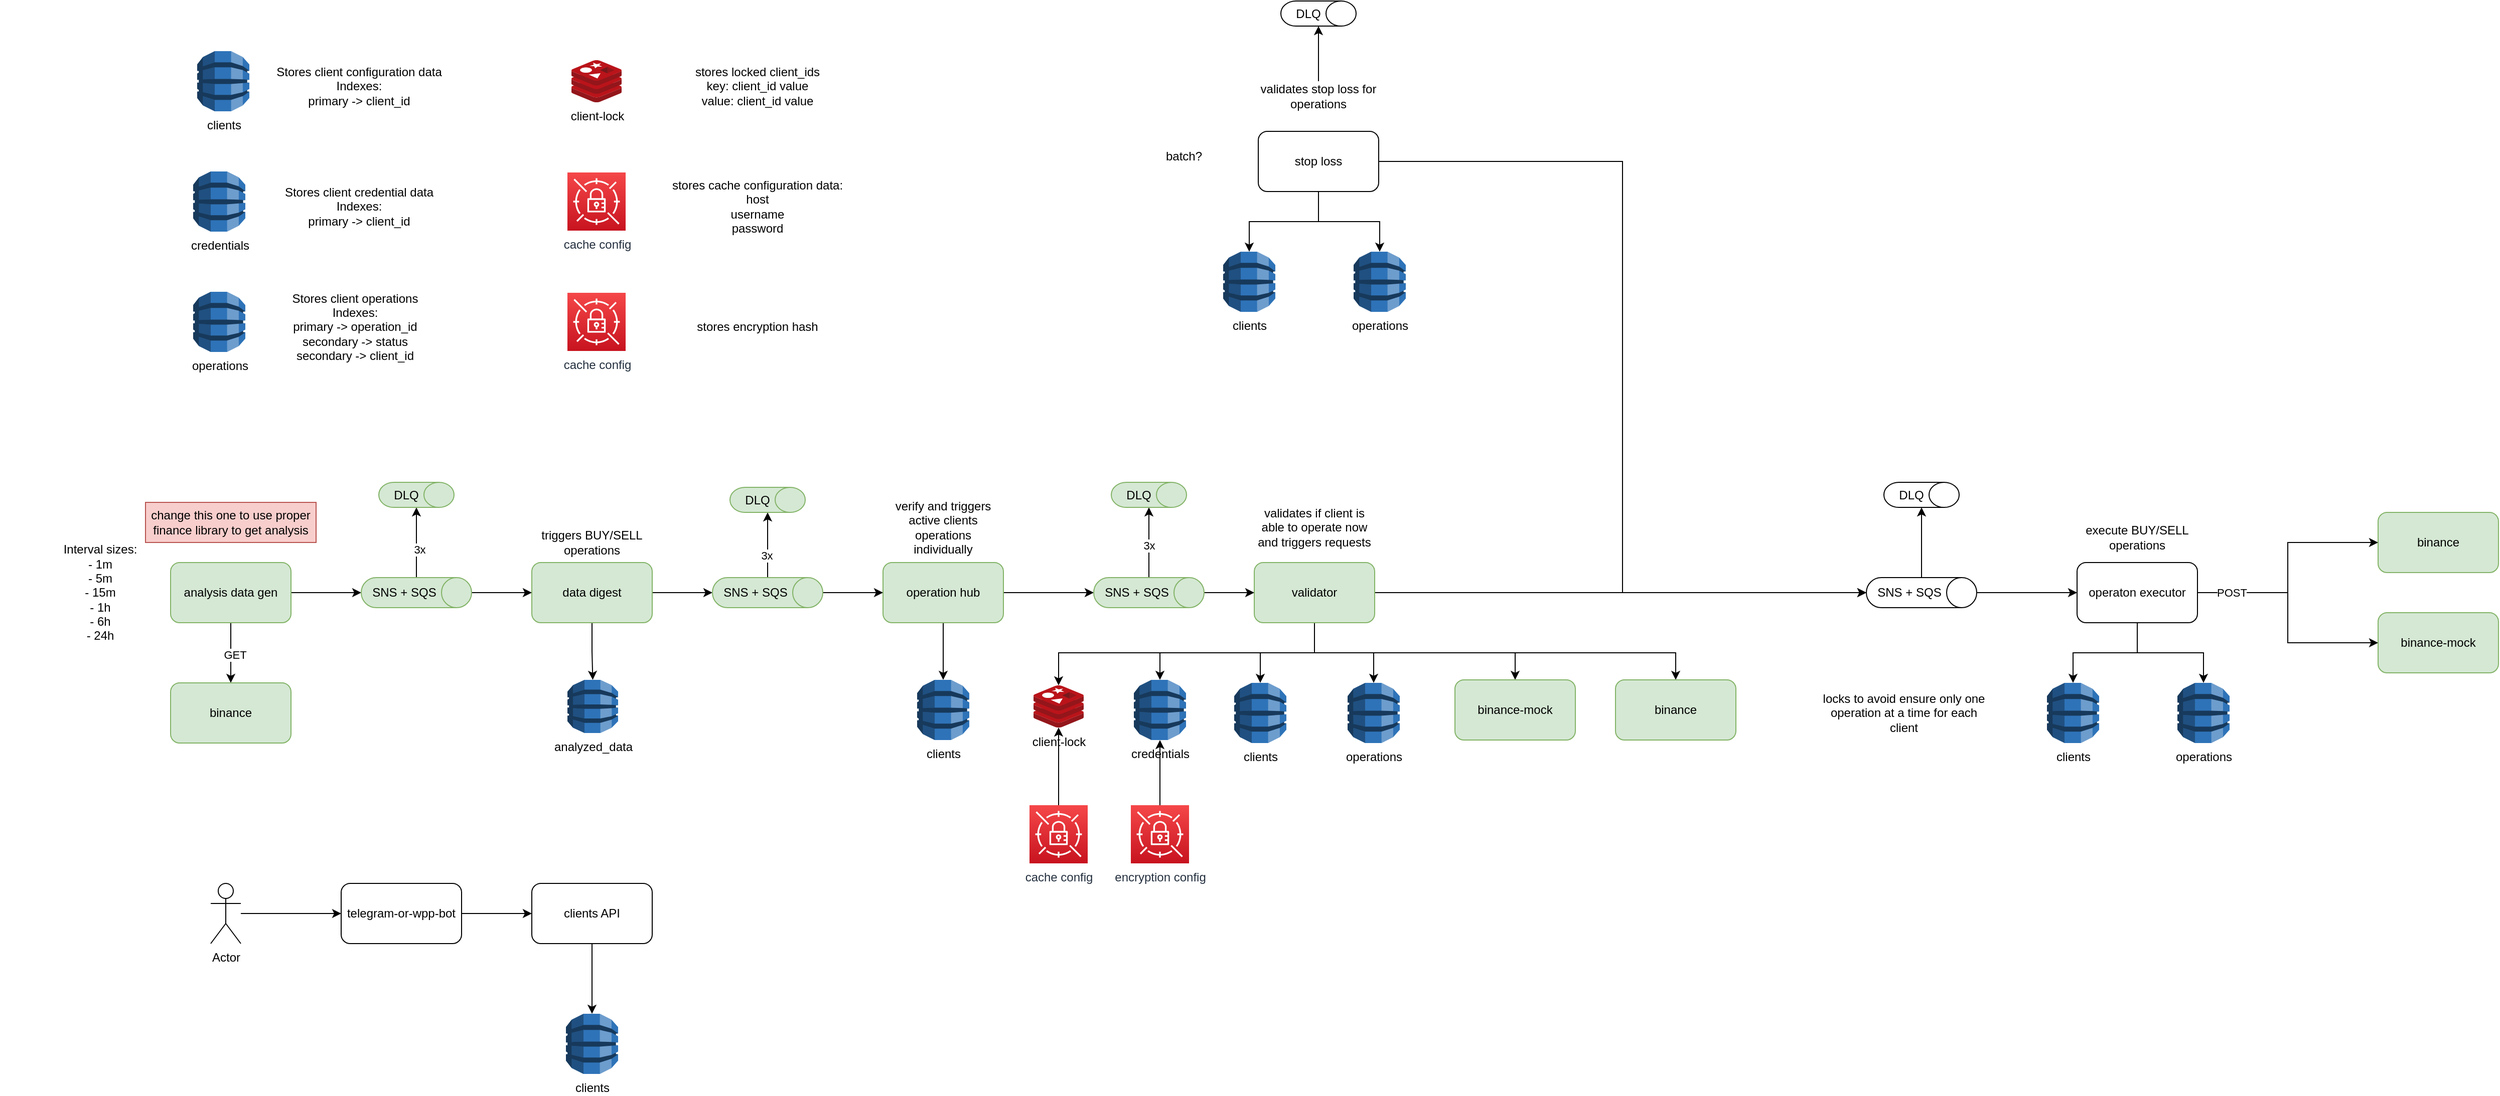 <mxfile version="20.3.0" type="device"><diagram id="hMLgUNgtjif-WWjUYNgA" name="Page-1"><mxGraphModel dx="2276" dy="1977" grid="1" gridSize="10" guides="1" tooltips="1" connect="1" arrows="1" fold="1" page="1" pageScale="1" pageWidth="850" pageHeight="1100" math="0" shadow="0"><root><mxCell id="0"/><mxCell id="1" parent="0"/><mxCell id="lZ36Bs9J8MROvfTwoeam-36" value="" style="edgeStyle=orthogonalEdgeStyle;rounded=0;orthogonalLoop=1;jettySize=auto;html=1;" parent="1" source="lZ36Bs9J8MROvfTwoeam-1" target="lZ36Bs9J8MROvfTwoeam-35" edge="1"><mxGeometry relative="1" as="geometry"/></mxCell><mxCell id="lZ36Bs9J8MROvfTwoeam-54" value="" style="edgeStyle=orthogonalEdgeStyle;rounded=0;orthogonalLoop=1;jettySize=auto;html=1;" parent="1" source="lZ36Bs9J8MROvfTwoeam-1" target="lZ36Bs9J8MROvfTwoeam-49" edge="1"><mxGeometry relative="1" as="geometry"/></mxCell><mxCell id="lZ36Bs9J8MROvfTwoeam-55" value="GET" style="edgeLabel;html=1;align=center;verticalAlign=middle;resizable=0;points=[];" parent="lZ36Bs9J8MROvfTwoeam-54" vertex="1" connectable="0"><mxGeometry x="0.067" y="4" relative="1" as="geometry"><mxPoint as="offset"/></mxGeometry></mxCell><mxCell id="lZ36Bs9J8MROvfTwoeam-1" value="analysis data gen" style="rounded=1;whiteSpace=wrap;html=1;fillColor=#d5e8d4;strokeColor=#82b366;" parent="1" vertex="1"><mxGeometry x="-120" y="200" width="120" height="60" as="geometry"/></mxCell><mxCell id="lZ36Bs9J8MROvfTwoeam-4" value="binance" style="rounded=1;whiteSpace=wrap;html=1;fillColor=#d5e8d4;strokeColor=#82b366;" parent="1" vertex="1"><mxGeometry x="2080" y="150" width="120" height="60" as="geometry"/></mxCell><mxCell id="lZ36Bs9J8MROvfTwoeam-5" value="binance-mock" style="rounded=1;whiteSpace=wrap;html=1;fillColor=#d5e8d4;strokeColor=#82b366;" parent="1" vertex="1"><mxGeometry x="2080" y="250" width="120" height="60" as="geometry"/></mxCell><mxCell id="UI1R-FcSzvNhwxykK-cz-34" style="edgeStyle=orthogonalEdgeStyle;rounded=0;orthogonalLoop=1;jettySize=auto;html=1;entryX=0.5;entryY=1;entryDx=0;entryDy=0;entryPerimeter=0;" parent="1" source="lZ36Bs9J8MROvfTwoeam-6" target="lZ36Bs9J8MROvfTwoeam-34" edge="1"><mxGeometry relative="1" as="geometry"/></mxCell><mxCell id="D4eP5Bb9UhsCD9mlwd0l-25" style="edgeStyle=orthogonalEdgeStyle;rounded=0;orthogonalLoop=1;jettySize=auto;html=1;" parent="1" source="lZ36Bs9J8MROvfTwoeam-6" target="D4eP5Bb9UhsCD9mlwd0l-22" edge="1"><mxGeometry relative="1" as="geometry"/></mxCell><mxCell id="lZ36Bs9J8MROvfTwoeam-6" value="data digest" style="rounded=1;whiteSpace=wrap;html=1;fillColor=#d5e8d4;strokeColor=#82b366;" parent="1" vertex="1"><mxGeometry x="240" y="200" width="120" height="60" as="geometry"/></mxCell><mxCell id="lZ36Bs9J8MROvfTwoeam-12" value="triggers BUY/SELL operations" style="text;html=1;strokeColor=none;fillColor=none;align=center;verticalAlign=middle;whiteSpace=wrap;rounded=0;" parent="1" vertex="1"><mxGeometry x="240" y="165" width="120" height="30" as="geometry"/></mxCell><mxCell id="UG75-Rjxd3EIHa-zDvTt-28" style="edgeStyle=orthogonalEdgeStyle;rounded=0;orthogonalLoop=1;jettySize=auto;html=1;entryX=0.5;entryY=1;entryDx=0;entryDy=0;entryPerimeter=0;" parent="1" source="lZ36Bs9J8MROvfTwoeam-14" target="UG75-Rjxd3EIHa-zDvTt-25" edge="1"><mxGeometry relative="1" as="geometry"/></mxCell><mxCell id="SAfdWmoDAOjvnvIbct6x-4" style="edgeStyle=orthogonalEdgeStyle;rounded=0;orthogonalLoop=1;jettySize=auto;html=1;" parent="1" source="lZ36Bs9J8MROvfTwoeam-14" target="SAfdWmoDAOjvnvIbct6x-3" edge="1"><mxGeometry relative="1" as="geometry"/></mxCell><mxCell id="lZ36Bs9J8MROvfTwoeam-14" value="operation hub" style="rounded=1;whiteSpace=wrap;html=1;fillColor=#d5e8d4;strokeColor=#82b366;" parent="1" vertex="1"><mxGeometry x="590" y="200" width="120" height="60" as="geometry"/></mxCell><mxCell id="lZ36Bs9J8MROvfTwoeam-15" value="verify and triggers active clients operations individually" style="text;html=1;strokeColor=none;fillColor=none;align=center;verticalAlign=middle;whiteSpace=wrap;rounded=0;" parent="1" vertex="1"><mxGeometry x="590" y="150" width="120" height="30" as="geometry"/></mxCell><mxCell id="lZ36Bs9J8MROvfTwoeam-23" style="edgeStyle=orthogonalEdgeStyle;rounded=0;orthogonalLoop=1;jettySize=auto;html=1;entryX=0;entryY=0.5;entryDx=0;entryDy=0;" parent="1" source="lZ36Bs9J8MROvfTwoeam-20" target="lZ36Bs9J8MROvfTwoeam-4" edge="1"><mxGeometry relative="1" as="geometry"/></mxCell><mxCell id="lZ36Bs9J8MROvfTwoeam-24" style="edgeStyle=orthogonalEdgeStyle;rounded=0;orthogonalLoop=1;jettySize=auto;html=1;" parent="1" source="lZ36Bs9J8MROvfTwoeam-20" target="lZ36Bs9J8MROvfTwoeam-5" edge="1"><mxGeometry relative="1" as="geometry"/></mxCell><mxCell id="lZ36Bs9J8MROvfTwoeam-45" value="POST" style="edgeLabel;html=1;align=center;verticalAlign=middle;resizable=0;points=[];" parent="lZ36Bs9J8MROvfTwoeam-24" vertex="1" connectable="0"><mxGeometry x="-0.706" relative="1" as="geometry"><mxPoint as="offset"/></mxGeometry></mxCell><mxCell id="lZ36Bs9J8MROvfTwoeam-60" style="edgeStyle=orthogonalEdgeStyle;rounded=0;orthogonalLoop=1;jettySize=auto;html=1;entryX=0.5;entryY=0;entryDx=0;entryDy=0;entryPerimeter=0;" parent="1" source="lZ36Bs9J8MROvfTwoeam-20" target="8S4guOrEA-ahcUByz3qr-3" edge="1"><mxGeometry relative="1" as="geometry"><mxPoint x="1895" y="320" as="targetPoint"/></mxGeometry></mxCell><mxCell id="SAfdWmoDAOjvnvIbct6x-9" style="edgeStyle=orthogonalEdgeStyle;rounded=0;orthogonalLoop=1;jettySize=auto;html=1;" parent="1" source="lZ36Bs9J8MROvfTwoeam-20" target="SAfdWmoDAOjvnvIbct6x-8" edge="1"><mxGeometry relative="1" as="geometry"/></mxCell><mxCell id="lZ36Bs9J8MROvfTwoeam-20" value="operaton executor" style="rounded=1;whiteSpace=wrap;html=1;" parent="1" vertex="1"><mxGeometry x="1780" y="200" width="120" height="60" as="geometry"/></mxCell><mxCell id="lZ36Bs9J8MROvfTwoeam-25" value="execute BUY/SELL operations" style="text;html=1;strokeColor=none;fillColor=none;align=center;verticalAlign=middle;whiteSpace=wrap;rounded=0;" parent="1" vertex="1"><mxGeometry x="1780" y="160" width="120" height="30" as="geometry"/></mxCell><mxCell id="lZ36Bs9J8MROvfTwoeam-32" value="" style="edgeStyle=orthogonalEdgeStyle;rounded=0;orthogonalLoop=1;jettySize=auto;html=1;" parent="1" source="lZ36Bs9J8MROvfTwoeam-29" target="lZ36Bs9J8MROvfTwoeam-20" edge="1"><mxGeometry relative="1" as="geometry"/></mxCell><mxCell id="oqhJ4LFCillhc6m-PmMb-17" style="edgeStyle=orthogonalEdgeStyle;rounded=0;orthogonalLoop=1;jettySize=auto;html=1;" edge="1" parent="1" source="lZ36Bs9J8MROvfTwoeam-29" target="oqhJ4LFCillhc6m-PmMb-6"><mxGeometry relative="1" as="geometry"/></mxCell><mxCell id="lZ36Bs9J8MROvfTwoeam-29" value="SNS + SQS" style="shape=cylinder3;whiteSpace=wrap;html=1;boundedLbl=1;backgroundOutline=1;size=15;direction=south;" parent="1" vertex="1"><mxGeometry x="1570" y="215" width="110" height="30" as="geometry"/></mxCell><mxCell id="lZ36Bs9J8MROvfTwoeam-41" value="" style="edgeStyle=orthogonalEdgeStyle;rounded=0;orthogonalLoop=1;jettySize=auto;html=1;" parent="1" source="lZ36Bs9J8MROvfTwoeam-34" target="lZ36Bs9J8MROvfTwoeam-14" edge="1"><mxGeometry relative="1" as="geometry"/></mxCell><mxCell id="oqhJ4LFCillhc6m-PmMb-14" style="edgeStyle=orthogonalEdgeStyle;rounded=0;orthogonalLoop=1;jettySize=auto;html=1;" edge="1" parent="1" source="lZ36Bs9J8MROvfTwoeam-34" target="oqhJ4LFCillhc6m-PmMb-4"><mxGeometry relative="1" as="geometry"/></mxCell><mxCell id="oqhJ4LFCillhc6m-PmMb-38" value="3x" style="edgeLabel;html=1;align=center;verticalAlign=middle;resizable=0;points=[];" vertex="1" connectable="0" parent="oqhJ4LFCillhc6m-PmMb-14"><mxGeometry x="-0.323" y="1" relative="1" as="geometry"><mxPoint as="offset"/></mxGeometry></mxCell><mxCell id="lZ36Bs9J8MROvfTwoeam-34" value="SNS + SQS" style="shape=cylinder3;whiteSpace=wrap;html=1;boundedLbl=1;backgroundOutline=1;size=15;direction=south;fillColor=#d5e8d4;strokeColor=#82b366;" parent="1" vertex="1"><mxGeometry x="420" y="215" width="110" height="30" as="geometry"/></mxCell><mxCell id="lZ36Bs9J8MROvfTwoeam-39" style="edgeStyle=orthogonalEdgeStyle;rounded=0;orthogonalLoop=1;jettySize=auto;html=1;entryX=0;entryY=0.5;entryDx=0;entryDy=0;" parent="1" source="lZ36Bs9J8MROvfTwoeam-35" target="lZ36Bs9J8MROvfTwoeam-6" edge="1"><mxGeometry relative="1" as="geometry"/></mxCell><mxCell id="oqhJ4LFCillhc6m-PmMb-13" style="edgeStyle=orthogonalEdgeStyle;rounded=0;orthogonalLoop=1;jettySize=auto;html=1;entryX=1;entryY=0.5;entryDx=0;entryDy=0;entryPerimeter=0;" edge="1" parent="1" source="lZ36Bs9J8MROvfTwoeam-35" target="oqhJ4LFCillhc6m-PmMb-1"><mxGeometry relative="1" as="geometry"/></mxCell><mxCell id="oqhJ4LFCillhc6m-PmMb-39" value="3x" style="edgeLabel;html=1;align=center;verticalAlign=middle;resizable=0;points=[];" vertex="1" connectable="0" parent="oqhJ4LFCillhc6m-PmMb-13"><mxGeometry x="-0.2" y="-3" relative="1" as="geometry"><mxPoint as="offset"/></mxGeometry></mxCell><mxCell id="lZ36Bs9J8MROvfTwoeam-35" value="SNS + SQS" style="shape=cylinder3;whiteSpace=wrap;html=1;boundedLbl=1;backgroundOutline=1;size=15;direction=south;fillColor=#d5e8d4;strokeColor=#82b366;" parent="1" vertex="1"><mxGeometry x="70" y="215" width="110" height="30" as="geometry"/></mxCell><mxCell id="lZ36Bs9J8MROvfTwoeam-49" value="binance" style="rounded=1;whiteSpace=wrap;html=1;fillColor=#d5e8d4;strokeColor=#82b366;" parent="1" vertex="1"><mxGeometry x="-120" y="320" width="120" height="60" as="geometry"/></mxCell><mxCell id="lZ36Bs9J8MROvfTwoeam-56" value="Interval sizes:&lt;br&gt;- 1m&lt;br&gt;- 5m&lt;br&gt;- 15m&lt;br&gt;- 1h&lt;br&gt;- 6h&lt;br&gt;- 24h" style="text;html=1;strokeColor=none;fillColor=none;align=center;verticalAlign=middle;whiteSpace=wrap;rounded=0;" parent="1" vertex="1"><mxGeometry x="-290" y="172.5" width="200" height="115" as="geometry"/></mxCell><mxCell id="SAfdWmoDAOjvnvIbct6x-15" style="edgeStyle=orthogonalEdgeStyle;rounded=0;orthogonalLoop=1;jettySize=auto;html=1;entryX=0.5;entryY=0;entryDx=0;entryDy=0;entryPerimeter=0;" parent="1" source="lZ36Bs9J8MROvfTwoeam-61" target="SAfdWmoDAOjvnvIbct6x-14" edge="1"><mxGeometry relative="1" as="geometry"/></mxCell><mxCell id="lZ36Bs9J8MROvfTwoeam-61" value="clients API" style="rounded=1;whiteSpace=wrap;html=1;" parent="1" vertex="1"><mxGeometry x="240" y="520" width="120" height="60" as="geometry"/></mxCell><mxCell id="lZ36Bs9J8MROvfTwoeam-66" style="edgeStyle=orthogonalEdgeStyle;rounded=0;orthogonalLoop=1;jettySize=auto;html=1;entryX=0;entryY=0.5;entryDx=0;entryDy=0;" parent="1" source="lZ36Bs9J8MROvfTwoeam-65" target="lZ36Bs9J8MROvfTwoeam-61" edge="1"><mxGeometry relative="1" as="geometry"/></mxCell><mxCell id="lZ36Bs9J8MROvfTwoeam-65" value="telegram-or-wpp-bot" style="rounded=1;whiteSpace=wrap;html=1;" parent="1" vertex="1"><mxGeometry x="50" y="520" width="120" height="60" as="geometry"/></mxCell><mxCell id="lZ36Bs9J8MROvfTwoeam-68" style="edgeStyle=orthogonalEdgeStyle;rounded=0;orthogonalLoop=1;jettySize=auto;html=1;entryX=0;entryY=0.5;entryDx=0;entryDy=0;" parent="1" source="lZ36Bs9J8MROvfTwoeam-67" target="lZ36Bs9J8MROvfTwoeam-65" edge="1"><mxGeometry relative="1" as="geometry"/></mxCell><mxCell id="lZ36Bs9J8MROvfTwoeam-67" value="Actor" style="shape=umlActor;verticalLabelPosition=bottom;verticalAlign=top;html=1;outlineConnect=0;" parent="1" vertex="1"><mxGeometry x="-80" y="520" width="30" height="60" as="geometry"/></mxCell><mxCell id="UG75-Rjxd3EIHa-zDvTt-21" style="edgeStyle=orthogonalEdgeStyle;rounded=0;orthogonalLoop=1;jettySize=auto;html=1;entryX=0.5;entryY=0;entryDx=0;entryDy=0;entryPerimeter=0;" parent="1" source="UG75-Rjxd3EIHa-zDvTt-22" target="8S4guOrEA-ahcUByz3qr-1" edge="1"><mxGeometry relative="1" as="geometry"><mxPoint x="1075" y="320" as="targetPoint"/></mxGeometry></mxCell><mxCell id="UG75-Rjxd3EIHa-zDvTt-29" style="edgeStyle=orthogonalEdgeStyle;rounded=0;orthogonalLoop=1;jettySize=auto;html=1;" parent="1" source="UG75-Rjxd3EIHa-zDvTt-22" target="lZ36Bs9J8MROvfTwoeam-29" edge="1"><mxGeometry relative="1" as="geometry"/></mxCell><mxCell id="D4eP5Bb9UhsCD9mlwd0l-17" style="edgeStyle=orthogonalEdgeStyle;rounded=0;orthogonalLoop=1;jettySize=auto;html=1;" parent="1" source="UG75-Rjxd3EIHa-zDvTt-22" target="D4eP5Bb9UhsCD9mlwd0l-2" edge="1"><mxGeometry relative="1" as="geometry"><Array as="points"><mxPoint x="1020" y="290"/><mxPoint x="1220" y="290"/></Array></mxGeometry></mxCell><mxCell id="D4eP5Bb9UhsCD9mlwd0l-18" style="edgeStyle=orthogonalEdgeStyle;rounded=0;orthogonalLoop=1;jettySize=auto;html=1;" parent="1" source="UG75-Rjxd3EIHa-zDvTt-22" target="D4eP5Bb9UhsCD9mlwd0l-1" edge="1"><mxGeometry relative="1" as="geometry"><Array as="points"><mxPoint x="1020" y="290"/><mxPoint x="1380" y="290"/></Array></mxGeometry></mxCell><mxCell id="SAfdWmoDAOjvnvIbct6x-2" style="edgeStyle=orthogonalEdgeStyle;rounded=0;orthogonalLoop=1;jettySize=auto;html=1;entryX=0.5;entryY=0;entryDx=0;entryDy=0;entryPerimeter=0;" parent="1" source="UG75-Rjxd3EIHa-zDvTt-22" target="SAfdWmoDAOjvnvIbct6x-1" edge="1"><mxGeometry relative="1" as="geometry"/></mxCell><mxCell id="Dnjy8tez7UQuBmQnLFI9-2" style="edgeStyle=orthogonalEdgeStyle;rounded=0;orthogonalLoop=1;jettySize=auto;html=1;entryX=0.5;entryY=0;entryDx=0;entryDy=0;entryPerimeter=0;" parent="1" source="UG75-Rjxd3EIHa-zDvTt-22" target="Dnjy8tez7UQuBmQnLFI9-1" edge="1"><mxGeometry relative="1" as="geometry"><Array as="points"><mxPoint x="1020" y="290"/><mxPoint x="866" y="290"/></Array></mxGeometry></mxCell><mxCell id="oqhJ4LFCillhc6m-PmMb-24" style="edgeStyle=orthogonalEdgeStyle;rounded=0;orthogonalLoop=1;jettySize=auto;html=1;" edge="1" parent="1" source="UG75-Rjxd3EIHa-zDvTt-22" target="oqhJ4LFCillhc6m-PmMb-23"><mxGeometry relative="1" as="geometry"><Array as="points"><mxPoint x="1020" y="290"/><mxPoint x="765" y="290"/></Array></mxGeometry></mxCell><mxCell id="UG75-Rjxd3EIHa-zDvTt-22" value="validator" style="rounded=1;whiteSpace=wrap;html=1;fillColor=#d5e8d4;strokeColor=#82b366;" parent="1" vertex="1"><mxGeometry x="960" y="200" width="120" height="60" as="geometry"/></mxCell><mxCell id="UG75-Rjxd3EIHa-zDvTt-23" value="validates if client is able to operate now and triggers requests" style="text;html=1;strokeColor=none;fillColor=none;align=center;verticalAlign=middle;whiteSpace=wrap;rounded=0;" parent="1" vertex="1"><mxGeometry x="960" y="150" width="120" height="30" as="geometry"/></mxCell><mxCell id="UG75-Rjxd3EIHa-zDvTt-24" value="" style="edgeStyle=orthogonalEdgeStyle;rounded=0;orthogonalLoop=1;jettySize=auto;html=1;" parent="1" source="UG75-Rjxd3EIHa-zDvTt-25" target="UG75-Rjxd3EIHa-zDvTt-22" edge="1"><mxGeometry relative="1" as="geometry"/></mxCell><mxCell id="oqhJ4LFCillhc6m-PmMb-15" style="edgeStyle=orthogonalEdgeStyle;rounded=0;orthogonalLoop=1;jettySize=auto;html=1;entryX=1;entryY=0.5;entryDx=0;entryDy=0;entryPerimeter=0;" edge="1" parent="1" source="UG75-Rjxd3EIHa-zDvTt-25" target="oqhJ4LFCillhc6m-PmMb-5"><mxGeometry relative="1" as="geometry"/></mxCell><mxCell id="oqhJ4LFCillhc6m-PmMb-37" value="3x" style="edgeLabel;html=1;align=center;verticalAlign=middle;resizable=0;points=[];" vertex="1" connectable="0" parent="oqhJ4LFCillhc6m-PmMb-15"><mxGeometry x="-0.086" relative="1" as="geometry"><mxPoint as="offset"/></mxGeometry></mxCell><mxCell id="UG75-Rjxd3EIHa-zDvTt-25" value="SNS + SQS" style="shape=cylinder3;whiteSpace=wrap;html=1;boundedLbl=1;backgroundOutline=1;size=15;direction=south;fillColor=#d5e8d4;strokeColor=#82b366;" parent="1" vertex="1"><mxGeometry x="800" y="215" width="110" height="30" as="geometry"/></mxCell><mxCell id="UG75-Rjxd3EIHa-zDvTt-34" value="locks to avoid ensure only one operation at a time for each client" style="text;html=1;strokeColor=none;fillColor=none;align=center;verticalAlign=middle;whiteSpace=wrap;rounded=0;" parent="1" vertex="1"><mxGeometry x="1520" y="295" width="175" height="110" as="geometry"/></mxCell><mxCell id="UG75-Rjxd3EIHa-zDvTt-37" style="edgeStyle=orthogonalEdgeStyle;rounded=0;orthogonalLoop=1;jettySize=auto;html=1;entryX=0.5;entryY=0;entryDx=0;entryDy=0;entryPerimeter=0;" parent="1" source="UG75-Rjxd3EIHa-zDvTt-38" target="8S4guOrEA-ahcUByz3qr-2" edge="1"><mxGeometry relative="1" as="geometry"><mxPoint x="1079" y="-110" as="targetPoint"/></mxGeometry></mxCell><mxCell id="UG75-Rjxd3EIHa-zDvTt-43" style="edgeStyle=orthogonalEdgeStyle;rounded=0;orthogonalLoop=1;jettySize=auto;html=1;entryX=0.5;entryY=1;entryDx=0;entryDy=0;entryPerimeter=0;" parent="1" source="UG75-Rjxd3EIHa-zDvTt-38" target="lZ36Bs9J8MROvfTwoeam-29" edge="1"><mxGeometry relative="1" as="geometry"/></mxCell><mxCell id="SAfdWmoDAOjvnvIbct6x-6" style="edgeStyle=orthogonalEdgeStyle;rounded=0;orthogonalLoop=1;jettySize=auto;html=1;" parent="1" source="UG75-Rjxd3EIHa-zDvTt-38" target="SAfdWmoDAOjvnvIbct6x-5" edge="1"><mxGeometry relative="1" as="geometry"/></mxCell><mxCell id="UG75-Rjxd3EIHa-zDvTt-38" value="stop loss" style="rounded=1;whiteSpace=wrap;html=1;" parent="1" vertex="1"><mxGeometry x="964" y="-230" width="120" height="60" as="geometry"/></mxCell><mxCell id="oqhJ4LFCillhc6m-PmMb-11" style="edgeStyle=orthogonalEdgeStyle;rounded=0;orthogonalLoop=1;jettySize=auto;html=1;entryX=1;entryY=0.5;entryDx=0;entryDy=0;entryPerimeter=0;" edge="1" parent="1" source="UG75-Rjxd3EIHa-zDvTt-39" target="oqhJ4LFCillhc6m-PmMb-10"><mxGeometry relative="1" as="geometry"/></mxCell><mxCell id="UG75-Rjxd3EIHa-zDvTt-39" value="validates stop loss for operations" style="text;html=1;strokeColor=none;fillColor=none;align=center;verticalAlign=middle;whiteSpace=wrap;rounded=0;" parent="1" vertex="1"><mxGeometry x="964" y="-280" width="120" height="30" as="geometry"/></mxCell><mxCell id="D4eP5Bb9UhsCD9mlwd0l-1" value="binance" style="rounded=1;whiteSpace=wrap;html=1;fillColor=#d5e8d4;strokeColor=#82b366;" parent="1" vertex="1"><mxGeometry x="1320" y="317" width="120" height="60" as="geometry"/></mxCell><mxCell id="D4eP5Bb9UhsCD9mlwd0l-2" value="binance-mock" style="rounded=1;whiteSpace=wrap;html=1;fillColor=#d5e8d4;strokeColor=#82b366;" parent="1" vertex="1"><mxGeometry x="1160" y="317" width="120" height="60" as="geometry"/></mxCell><mxCell id="D4eP5Bb9UhsCD9mlwd0l-22" value="analyzed_data" style="outlineConnect=0;dashed=0;verticalLabelPosition=bottom;verticalAlign=top;align=center;html=1;shape=mxgraph.aws3.dynamo_db;fillColor=#2E73B8;gradientColor=none;" parent="1" vertex="1"><mxGeometry x="275.5" y="317" width="50.5" height="53" as="geometry"/></mxCell><mxCell id="8S4guOrEA-ahcUByz3qr-1" value="operations" style="outlineConnect=0;dashed=0;verticalLabelPosition=bottom;verticalAlign=top;align=center;html=1;shape=mxgraph.aws3.dynamo_db;fillColor=#2E73B8;gradientColor=none;" parent="1" vertex="1"><mxGeometry x="1053" y="320" width="52" height="60" as="geometry"/></mxCell><mxCell id="8S4guOrEA-ahcUByz3qr-2" value="operations" style="outlineConnect=0;dashed=0;verticalLabelPosition=bottom;verticalAlign=top;align=center;html=1;shape=mxgraph.aws3.dynamo_db;fillColor=#2E73B8;gradientColor=none;" parent="1" vertex="1"><mxGeometry x="1059" y="-110" width="52" height="60" as="geometry"/></mxCell><mxCell id="8S4guOrEA-ahcUByz3qr-3" value="operations" style="outlineConnect=0;dashed=0;verticalLabelPosition=bottom;verticalAlign=top;align=center;html=1;shape=mxgraph.aws3.dynamo_db;fillColor=#2E73B8;gradientColor=none;" parent="1" vertex="1"><mxGeometry x="1880" y="320" width="52" height="60" as="geometry"/></mxCell><mxCell id="8S4guOrEA-ahcUByz3qr-4" value="operations" style="outlineConnect=0;dashed=0;verticalLabelPosition=bottom;verticalAlign=top;align=center;html=1;shape=mxgraph.aws3.dynamo_db;fillColor=#2E73B8;gradientColor=none;" parent="1" vertex="1"><mxGeometry x="-97.5" y="-70" width="52" height="60" as="geometry"/></mxCell><mxCell id="8S4guOrEA-ahcUByz3qr-5" value="Stores client operations&lt;br&gt;Indexes:&lt;br&gt;primary -&amp;gt; operation_id&lt;br&gt;secondary -&amp;gt; status&lt;br&gt;secondary -&amp;gt; client_id" style="text;html=1;strokeColor=none;fillColor=none;align=center;verticalAlign=middle;whiteSpace=wrap;rounded=0;" parent="1" vertex="1"><mxGeometry x="-31.5" y="-70" width="190" height="70" as="geometry"/></mxCell><mxCell id="SAfdWmoDAOjvnvIbct6x-1" value="clients" style="outlineConnect=0;dashed=0;verticalLabelPosition=bottom;verticalAlign=top;align=center;html=1;shape=mxgraph.aws3.dynamo_db;fillColor=#2E73B8;gradientColor=none;" parent="1" vertex="1"><mxGeometry x="940" y="320" width="52" height="60" as="geometry"/></mxCell><mxCell id="SAfdWmoDAOjvnvIbct6x-3" value="clients" style="outlineConnect=0;dashed=0;verticalLabelPosition=bottom;verticalAlign=top;align=center;html=1;shape=mxgraph.aws3.dynamo_db;fillColor=#2E73B8;gradientColor=none;" parent="1" vertex="1"><mxGeometry x="624" y="317" width="52" height="60" as="geometry"/></mxCell><mxCell id="SAfdWmoDAOjvnvIbct6x-5" value="clients" style="outlineConnect=0;dashed=0;verticalLabelPosition=bottom;verticalAlign=top;align=center;html=1;shape=mxgraph.aws3.dynamo_db;fillColor=#2E73B8;gradientColor=none;" parent="1" vertex="1"><mxGeometry x="929" y="-110" width="52" height="60" as="geometry"/></mxCell><mxCell id="SAfdWmoDAOjvnvIbct6x-8" value="clients" style="outlineConnect=0;dashed=0;verticalLabelPosition=bottom;verticalAlign=top;align=center;html=1;shape=mxgraph.aws3.dynamo_db;fillColor=#2E73B8;gradientColor=none;" parent="1" vertex="1"><mxGeometry x="1750" y="320" width="52" height="60" as="geometry"/></mxCell><mxCell id="SAfdWmoDAOjvnvIbct6x-14" value="clients" style="outlineConnect=0;dashed=0;verticalLabelPosition=bottom;verticalAlign=top;align=center;html=1;shape=mxgraph.aws3.dynamo_db;fillColor=#2E73B8;gradientColor=none;" parent="1" vertex="1"><mxGeometry x="274" y="650" width="52" height="60" as="geometry"/></mxCell><mxCell id="Dnjy8tez7UQuBmQnLFI9-1" value="credentials" style="outlineConnect=0;dashed=0;verticalLabelPosition=bottom;verticalAlign=top;align=center;html=1;shape=mxgraph.aws3.dynamo_db;fillColor=#2E73B8;gradientColor=none;" parent="1" vertex="1"><mxGeometry x="840" y="317" width="52" height="60" as="geometry"/></mxCell><mxCell id="oqhJ4LFCillhc6m-PmMb-1" value="DLQ" style="shape=cylinder3;whiteSpace=wrap;html=1;boundedLbl=1;backgroundOutline=1;size=15;direction=south;fillColor=#d5e8d4;strokeColor=#82b366;" vertex="1" parent="1"><mxGeometry x="87.5" y="120" width="75" height="25" as="geometry"/></mxCell><mxCell id="oqhJ4LFCillhc6m-PmMb-4" value="DLQ" style="shape=cylinder3;whiteSpace=wrap;html=1;boundedLbl=1;backgroundOutline=1;size=15;direction=south;fillColor=#d5e8d4;strokeColor=#82b366;" vertex="1" parent="1"><mxGeometry x="437.5" y="125" width="75" height="25" as="geometry"/></mxCell><mxCell id="oqhJ4LFCillhc6m-PmMb-5" value="DLQ" style="shape=cylinder3;whiteSpace=wrap;html=1;boundedLbl=1;backgroundOutline=1;size=15;direction=south;fillColor=#d5e8d4;strokeColor=#82b366;" vertex="1" parent="1"><mxGeometry x="817.5" y="120" width="75" height="25" as="geometry"/></mxCell><mxCell id="oqhJ4LFCillhc6m-PmMb-6" value="DLQ" style="shape=cylinder3;whiteSpace=wrap;html=1;boundedLbl=1;backgroundOutline=1;size=15;direction=south;" vertex="1" parent="1"><mxGeometry x="1587.5" y="120" width="75" height="25" as="geometry"/></mxCell><mxCell id="oqhJ4LFCillhc6m-PmMb-10" value="DLQ" style="shape=cylinder3;whiteSpace=wrap;html=1;boundedLbl=1;backgroundOutline=1;size=15;direction=south;" vertex="1" parent="1"><mxGeometry x="986.5" y="-360" width="75" height="25" as="geometry"/></mxCell><mxCell id="oqhJ4LFCillhc6m-PmMb-16" value="batch?" style="text;html=1;strokeColor=none;fillColor=none;align=center;verticalAlign=middle;whiteSpace=wrap;rounded=0;" vertex="1" parent="1"><mxGeometry x="860" y="-220" width="60" height="30" as="geometry"/></mxCell><mxCell id="oqhJ4LFCillhc6m-PmMb-18" value="change this one to use proper finance library to get analysis" style="text;html=1;strokeColor=#b85450;fillColor=#f8cecc;align=center;verticalAlign=middle;whiteSpace=wrap;rounded=0;" vertex="1" parent="1"><mxGeometry x="-145" y="140" width="170" height="40" as="geometry"/></mxCell><mxCell id="oqhJ4LFCillhc6m-PmMb-19" value="clients" style="outlineConnect=0;dashed=0;verticalLabelPosition=bottom;verticalAlign=top;align=center;html=1;shape=mxgraph.aws3.dynamo_db;fillColor=#2E73B8;gradientColor=none;" vertex="1" parent="1"><mxGeometry x="-93.5" y="-310" width="52" height="60" as="geometry"/></mxCell><mxCell id="oqhJ4LFCillhc6m-PmMb-20" value="Stores client configuration data&lt;br&gt;Indexes:&lt;br&gt;primary -&amp;gt; client_id" style="text;html=1;strokeColor=none;fillColor=none;align=center;verticalAlign=middle;whiteSpace=wrap;rounded=0;" vertex="1" parent="1"><mxGeometry x="-27.5" y="-310" width="190" height="70" as="geometry"/></mxCell><mxCell id="oqhJ4LFCillhc6m-PmMb-21" value="credentials" style="outlineConnect=0;dashed=0;verticalLabelPosition=bottom;verticalAlign=top;align=center;html=1;shape=mxgraph.aws3.dynamo_db;fillColor=#2E73B8;gradientColor=none;" vertex="1" parent="1"><mxGeometry x="-97.5" y="-190" width="52" height="60" as="geometry"/></mxCell><mxCell id="oqhJ4LFCillhc6m-PmMb-22" value="Stores client credential data&lt;br&gt;Indexes:&lt;br&gt;primary -&amp;gt; client_id" style="text;html=1;strokeColor=none;fillColor=none;align=center;verticalAlign=middle;whiteSpace=wrap;rounded=0;" vertex="1" parent="1"><mxGeometry x="-27.5" y="-190" width="190" height="70" as="geometry"/></mxCell><mxCell id="oqhJ4LFCillhc6m-PmMb-23" value="client-lock" style="sketch=0;aspect=fixed;html=1;points=[];align=center;image;fontSize=12;image=img/lib/mscae/Cache_Redis_Product.svg;" vertex="1" parent="1"><mxGeometry x="740" y="322.5" width="50" height="42" as="geometry"/></mxCell><mxCell id="oqhJ4LFCillhc6m-PmMb-28" style="edgeStyle=orthogonalEdgeStyle;rounded=0;orthogonalLoop=1;jettySize=auto;html=1;" edge="1" parent="1" source="oqhJ4LFCillhc6m-PmMb-25" target="oqhJ4LFCillhc6m-PmMb-23"><mxGeometry relative="1" as="geometry"/></mxCell><mxCell id="oqhJ4LFCillhc6m-PmMb-25" value="cache config" style="sketch=0;points=[[0,0,0],[0.25,0,0],[0.5,0,0],[0.75,0,0],[1,0,0],[0,1,0],[0.25,1,0],[0.5,1,0],[0.75,1,0],[1,1,0],[0,0.25,0],[0,0.5,0],[0,0.75,0],[1,0.25,0],[1,0.5,0],[1,0.75,0]];outlineConnect=0;fontColor=#232F3E;gradientColor=#F54749;gradientDirection=north;fillColor=#C7131F;strokeColor=#ffffff;dashed=0;verticalLabelPosition=bottom;verticalAlign=top;align=center;html=1;fontSize=12;fontStyle=0;aspect=fixed;shape=mxgraph.aws4.resourceIcon;resIcon=mxgraph.aws4.secrets_manager;" vertex="1" parent="1"><mxGeometry x="736" y="442" width="58" height="58" as="geometry"/></mxCell><mxCell id="oqhJ4LFCillhc6m-PmMb-30" style="edgeStyle=orthogonalEdgeStyle;rounded=0;orthogonalLoop=1;jettySize=auto;html=1;entryX=0.5;entryY=1;entryDx=0;entryDy=0;entryPerimeter=0;" edge="1" parent="1" source="oqhJ4LFCillhc6m-PmMb-29" target="Dnjy8tez7UQuBmQnLFI9-1"><mxGeometry relative="1" as="geometry"/></mxCell><mxCell id="oqhJ4LFCillhc6m-PmMb-29" value="encryption config" style="sketch=0;points=[[0,0,0],[0.25,0,0],[0.5,0,0],[0.75,0,0],[1,0,0],[0,1,0],[0.25,1,0],[0.5,1,0],[0.75,1,0],[1,1,0],[0,0.25,0],[0,0.5,0],[0,0.75,0],[1,0.25,0],[1,0.5,0],[1,0.75,0]];outlineConnect=0;fontColor=#232F3E;gradientColor=#F54749;gradientDirection=north;fillColor=#C7131F;strokeColor=#ffffff;dashed=0;verticalLabelPosition=bottom;verticalAlign=top;align=center;html=1;fontSize=12;fontStyle=0;aspect=fixed;shape=mxgraph.aws4.resourceIcon;resIcon=mxgraph.aws4.secrets_manager;" vertex="1" parent="1"><mxGeometry x="837" y="442" width="58" height="58" as="geometry"/></mxCell><mxCell id="oqhJ4LFCillhc6m-PmMb-31" value="cache config" style="sketch=0;points=[[0,0,0],[0.25,0,0],[0.5,0,0],[0.75,0,0],[1,0,0],[0,1,0],[0.25,1,0],[0.5,1,0],[0.75,1,0],[1,1,0],[0,0.25,0],[0,0.5,0],[0,0.75,0],[1,0.25,0],[1,0.5,0],[1,0.75,0]];outlineConnect=0;fontColor=#232F3E;gradientColor=#F54749;gradientDirection=north;fillColor=#C7131F;strokeColor=#ffffff;dashed=0;verticalLabelPosition=bottom;verticalAlign=top;align=center;html=1;fontSize=12;fontStyle=0;aspect=fixed;shape=mxgraph.aws4.resourceIcon;resIcon=mxgraph.aws4.secrets_manager;" vertex="1" parent="1"><mxGeometry x="275.5" y="-189" width="58" height="58" as="geometry"/></mxCell><mxCell id="oqhJ4LFCillhc6m-PmMb-32" value="stores cache configuration data:&lt;br&gt;host&lt;br&gt;username&lt;br&gt;password" style="text;html=1;strokeColor=none;fillColor=none;align=center;verticalAlign=middle;whiteSpace=wrap;rounded=0;" vertex="1" parent="1"><mxGeometry x="370" y="-190" width="190" height="70" as="geometry"/></mxCell><mxCell id="oqhJ4LFCillhc6m-PmMb-33" value="cache config" style="sketch=0;points=[[0,0,0],[0.25,0,0],[0.5,0,0],[0.75,0,0],[1,0,0],[0,1,0],[0.25,1,0],[0.5,1,0],[0.75,1,0],[1,1,0],[0,0.25,0],[0,0.5,0],[0,0.75,0],[1,0.25,0],[1,0.5,0],[1,0.75,0]];outlineConnect=0;fontColor=#232F3E;gradientColor=#F54749;gradientDirection=north;fillColor=#C7131F;strokeColor=#ffffff;dashed=0;verticalLabelPosition=bottom;verticalAlign=top;align=center;html=1;fontSize=12;fontStyle=0;aspect=fixed;shape=mxgraph.aws4.resourceIcon;resIcon=mxgraph.aws4.secrets_manager;" vertex="1" parent="1"><mxGeometry x="275.5" y="-69" width="58" height="58" as="geometry"/></mxCell><mxCell id="oqhJ4LFCillhc6m-PmMb-34" value="stores encryption hash" style="text;html=1;strokeColor=none;fillColor=none;align=center;verticalAlign=middle;whiteSpace=wrap;rounded=0;" vertex="1" parent="1"><mxGeometry x="370" y="-70" width="190" height="70" as="geometry"/></mxCell><mxCell id="oqhJ4LFCillhc6m-PmMb-35" value="client-lock" style="sketch=0;aspect=fixed;html=1;points=[];align=center;image;fontSize=12;image=img/lib/mscae/Cache_Redis_Product.svg;" vertex="1" parent="1"><mxGeometry x="279.5" y="-301" width="50" height="42" as="geometry"/></mxCell><mxCell id="oqhJ4LFCillhc6m-PmMb-36" value="stores locked client_ids&lt;br&gt;key: client_id value&lt;br&gt;value: client_id value" style="text;html=1;strokeColor=none;fillColor=none;align=center;verticalAlign=middle;whiteSpace=wrap;rounded=0;" vertex="1" parent="1"><mxGeometry x="370" y="-310" width="190" height="70" as="geometry"/></mxCell></root></mxGraphModel></diagram></mxfile>